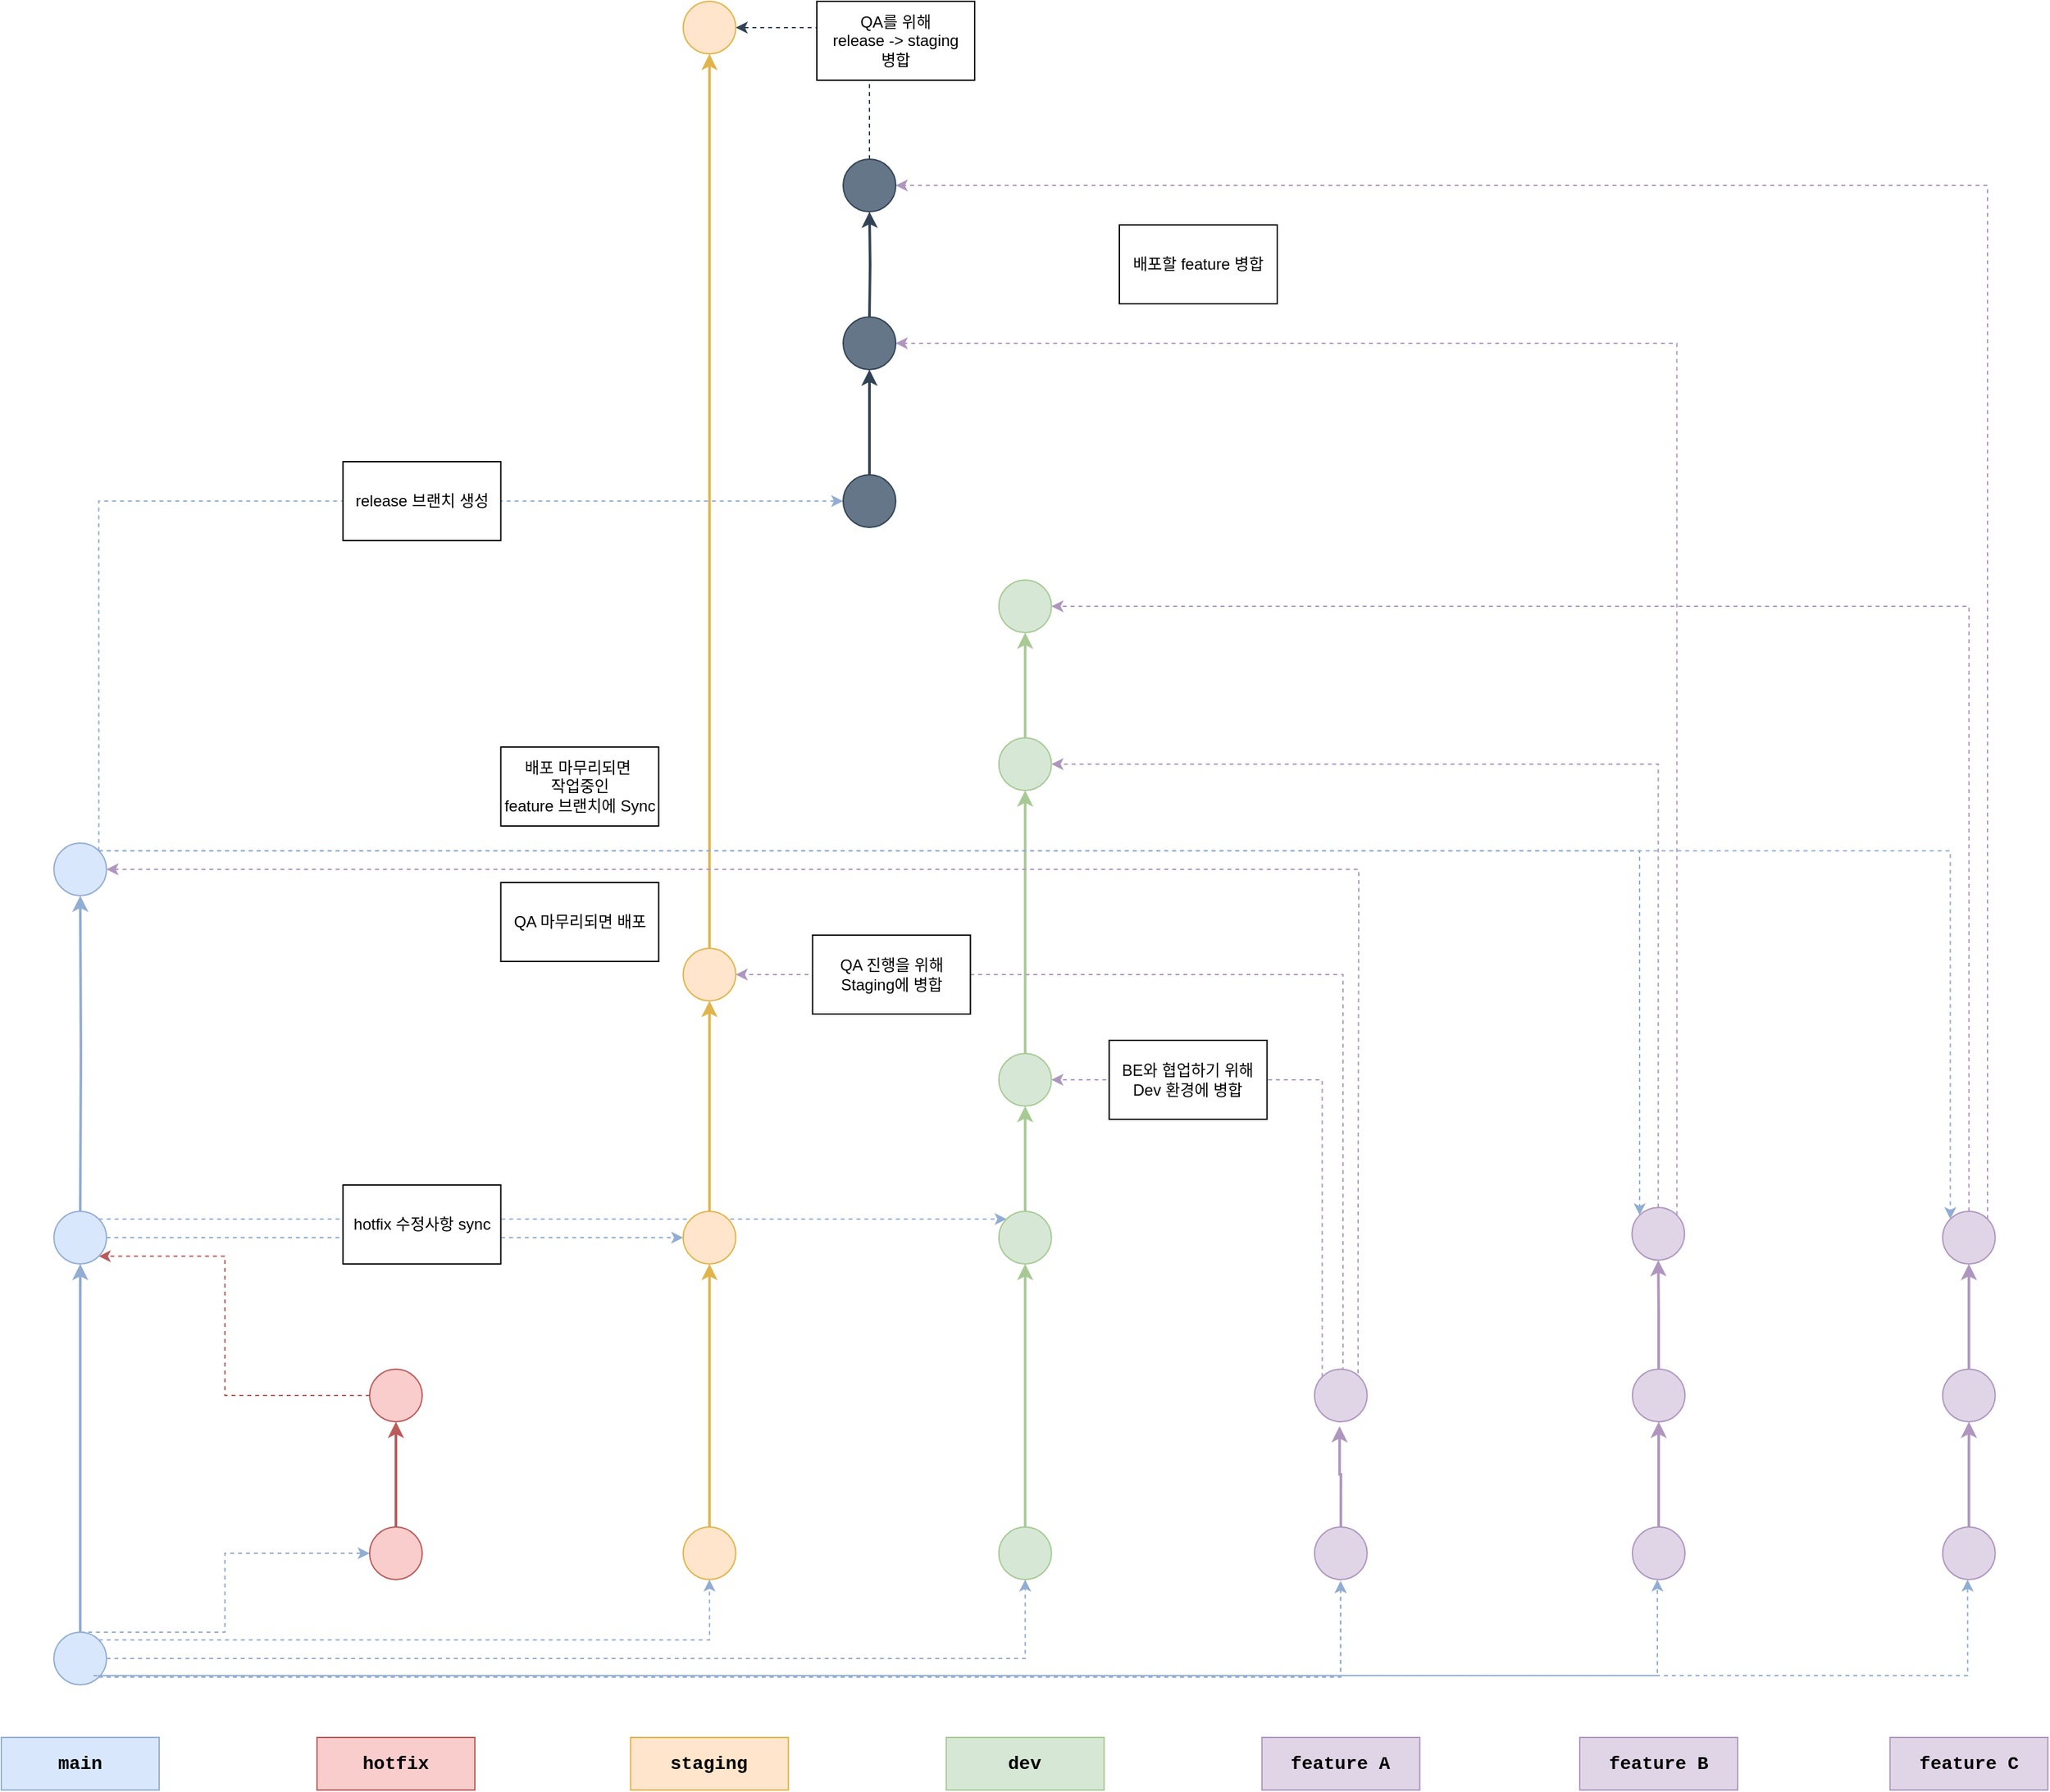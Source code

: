 <mxfile version="22.1.11" type="github">
  <diagram id="yPxyJZ8AM_hMuL3Unpa9" name="complex gitflow">
    <mxGraphModel dx="1656" dy="1047" grid="1" gridSize="10" guides="1" tooltips="1" connect="1" arrows="1" fold="1" page="1" pageScale="1" pageWidth="2336" pageHeight="1654" math="0" shadow="0">
      <root>
        <mxCell id="0" />
        <mxCell id="1" parent="0" />
        <mxCell id="uWUnNED6HEl2aK5fdaIb-13" value="main" style="text;html=1;strokeColor=#92ADD3;fillColor=#D9E7FC;align=center;verticalAlign=middle;whiteSpace=wrap;overflow=hidden;fontSize=14;fontStyle=1;fontFamily=Courier New;fillStyle=auto;gradientColor=none;" parent="1" vertex="1">
          <mxGeometry x="80" y="1520" width="120" height="40" as="geometry" />
        </mxCell>
        <mxCell id="DsjrrO5-Fy7VJKKWhKUt-2" value="staging" style="text;html=1;strokeColor=#E1B44B;fillColor=#FEE5CB;align=center;verticalAlign=middle;whiteSpace=wrap;overflow=hidden;fontSize=14;fontStyle=1;fontFamily=Courier New;" parent="1" vertex="1">
          <mxGeometry x="558.37" y="1520" width="120" height="40" as="geometry" />
        </mxCell>
        <mxCell id="DsjrrO5-Fy7VJKKWhKUt-3" value="dev" style="text;html=1;strokeColor=#A7CA95;fillColor=#D6E8D5;align=center;verticalAlign=middle;whiteSpace=wrap;overflow=hidden;fontSize=14;fontStyle=1;fontFamily=Courier New;" parent="1" vertex="1">
          <mxGeometry x="798.37" y="1520" width="120" height="40" as="geometry" />
        </mxCell>
        <mxCell id="DsjrrO5-Fy7VJKKWhKUt-4" value="feature A" style="text;html=1;strokeColor=#AF96BF;fillColor=#E0D5E6;align=center;verticalAlign=middle;whiteSpace=wrap;overflow=hidden;fontSize=14;fontStyle=1;fontFamily=Courier New;gradientColor=none;" parent="1" vertex="1">
          <mxGeometry x="1038.37" y="1520" width="120" height="40" as="geometry" />
        </mxCell>
        <mxCell id="DsjrrO5-Fy7VJKKWhKUt-5" value="hotfix" style="text;html=1;strokeColor=#BB5B5A;fillColor=#F8CDCC;align=center;verticalAlign=middle;whiteSpace=wrap;overflow=hidden;fontSize=14;fontStyle=1;fontFamily=Courier New;" parent="1" vertex="1">
          <mxGeometry x="320" y="1520" width="120" height="40" as="geometry" />
        </mxCell>
        <mxCell id="DsjrrO5-Fy7VJKKWhKUt-11" style="edgeStyle=orthogonalEdgeStyle;rounded=0;orthogonalLoop=1;jettySize=auto;html=1;entryX=0.5;entryY=1;entryDx=0;entryDy=0;strokeColor=#92ADD3;dashed=1;exitX=1;exitY=0;exitDx=0;exitDy=0;" parent="1" source="DsjrrO5-Fy7VJKKWhKUt-6" target="DsjrrO5-Fy7VJKKWhKUt-8" edge="1">
          <mxGeometry relative="1" as="geometry" />
        </mxCell>
        <mxCell id="DsjrrO5-Fy7VJKKWhKUt-15" style="edgeStyle=orthogonalEdgeStyle;rounded=0;orthogonalLoop=1;jettySize=auto;html=1;exitX=0.5;exitY=0;exitDx=0;exitDy=0;entryX=0;entryY=0.5;entryDx=0;entryDy=0;strokeColor=#92ADD3;dashed=1;" parent="1" source="DsjrrO5-Fy7VJKKWhKUt-6" target="DsjrrO5-Fy7VJKKWhKUt-7" edge="1">
          <mxGeometry relative="1" as="geometry">
            <Array as="points">
              <mxPoint x="250" y="1440" />
              <mxPoint x="250" y="1380" />
            </Array>
          </mxGeometry>
        </mxCell>
        <mxCell id="NDeMe2AMyG2oVfYetJ4Z-5" style="edgeStyle=orthogonalEdgeStyle;rounded=0;orthogonalLoop=1;jettySize=auto;html=1;entryX=0.5;entryY=1;entryDx=0;entryDy=0;strokeColor=#92ADD3;strokeWidth=2;" edge="1" parent="1" source="DsjrrO5-Fy7VJKKWhKUt-6" target="NDeMe2AMyG2oVfYetJ4Z-4">
          <mxGeometry relative="1" as="geometry" />
        </mxCell>
        <mxCell id="DsjrrO5-Fy7VJKKWhKUt-6" value="" style="ellipse;whiteSpace=wrap;html=1;aspect=fixed;fillColor=#D9E7FC;strokeColor=#92ADD3;" parent="1" vertex="1">
          <mxGeometry x="120" y="1440" width="40" height="40" as="geometry" />
        </mxCell>
        <mxCell id="NDeMe2AMyG2oVfYetJ4Z-2" value="" style="edgeStyle=orthogonalEdgeStyle;rounded=0;orthogonalLoop=1;jettySize=auto;html=1;entryX=0.5;entryY=1;entryDx=0;entryDy=0;strokeColor=#BB5B5A;strokeWidth=2;" edge="1" parent="1" source="DsjrrO5-Fy7VJKKWhKUt-7" target="NDeMe2AMyG2oVfYetJ4Z-3">
          <mxGeometry relative="1" as="geometry">
            <mxPoint x="380" y="1300" as="targetPoint" />
          </mxGeometry>
        </mxCell>
        <mxCell id="DsjrrO5-Fy7VJKKWhKUt-7" value="" style="ellipse;whiteSpace=wrap;html=1;aspect=fixed;fillColor=#F8CDCC;strokeColor=#BB5B5A;" parent="1" vertex="1">
          <mxGeometry x="360" y="1360" width="40" height="40" as="geometry" />
        </mxCell>
        <mxCell id="NDeMe2AMyG2oVfYetJ4Z-11" style="edgeStyle=orthogonalEdgeStyle;rounded=0;orthogonalLoop=1;jettySize=auto;html=1;exitX=0.5;exitY=0;exitDx=0;exitDy=0;entryX=0.5;entryY=1;entryDx=0;entryDy=0;strokeColor=#E1B44B;strokeWidth=2;" edge="1" parent="1" source="DsjrrO5-Fy7VJKKWhKUt-8" target="NDeMe2AMyG2oVfYetJ4Z-9">
          <mxGeometry relative="1" as="geometry" />
        </mxCell>
        <mxCell id="DsjrrO5-Fy7VJKKWhKUt-8" value="" style="ellipse;whiteSpace=wrap;html=1;aspect=fixed;fillColor=#FEE5CB;strokeColor=#E1B44B;" parent="1" vertex="1">
          <mxGeometry x="598.37" y="1360" width="40" height="40" as="geometry" />
        </mxCell>
        <mxCell id="NDeMe2AMyG2oVfYetJ4Z-12" style="edgeStyle=orthogonalEdgeStyle;rounded=0;orthogonalLoop=1;jettySize=auto;html=1;exitX=0.5;exitY=0;exitDx=0;exitDy=0;entryX=0.5;entryY=1;entryDx=0;entryDy=0;strokeColor=#A7CA95;strokeWidth=2;" edge="1" parent="1" source="DsjrrO5-Fy7VJKKWhKUt-9" target="NDeMe2AMyG2oVfYetJ4Z-8">
          <mxGeometry relative="1" as="geometry" />
        </mxCell>
        <mxCell id="DsjrrO5-Fy7VJKKWhKUt-9" value="" style="ellipse;whiteSpace=wrap;html=1;aspect=fixed;fillColor=#D6E8D5;strokeColor=#A7CA95;" parent="1" vertex="1">
          <mxGeometry x="838.38" y="1360" width="40" height="40" as="geometry" />
        </mxCell>
        <mxCell id="DsjrrO5-Fy7VJKKWhKUt-10" value="" style="ellipse;whiteSpace=wrap;html=1;aspect=fixed;fillColor=#E0D5E6;strokeColor=#AF96BF;" parent="1" vertex="1">
          <mxGeometry x="1078.37" y="1360" width="40" height="40" as="geometry" />
        </mxCell>
        <mxCell id="DsjrrO5-Fy7VJKKWhKUt-12" style="edgeStyle=orthogonalEdgeStyle;rounded=0;orthogonalLoop=1;jettySize=auto;html=1;entryX=0.5;entryY=1;entryDx=0;entryDy=0;exitX=1;exitY=0.5;exitDx=0;exitDy=0;strokeColor=#92ADD3;dashed=1;" parent="1" source="DsjrrO5-Fy7VJKKWhKUt-6" target="DsjrrO5-Fy7VJKKWhKUt-9" edge="1">
          <mxGeometry relative="1" as="geometry">
            <mxPoint x="232.53" y="1460" as="sourcePoint" />
            <mxPoint x="690.53" y="1400" as="targetPoint" />
          </mxGeometry>
        </mxCell>
        <mxCell id="DsjrrO5-Fy7VJKKWhKUt-14" style="edgeStyle=orthogonalEdgeStyle;rounded=0;orthogonalLoop=1;jettySize=auto;html=1;exitX=1;exitY=1;exitDx=0;exitDy=0;entryX=0.496;entryY=1.029;entryDx=0;entryDy=0;entryPerimeter=0;strokeColor=#92ADD3;dashed=1;" parent="1" source="DsjrrO5-Fy7VJKKWhKUt-6" target="DsjrrO5-Fy7VJKKWhKUt-10" edge="1">
          <mxGeometry relative="1" as="geometry" />
        </mxCell>
        <mxCell id="NDeMe2AMyG2oVfYetJ4Z-6" style="edgeStyle=orthogonalEdgeStyle;rounded=0;orthogonalLoop=1;jettySize=auto;html=1;exitX=0;exitY=0.5;exitDx=0;exitDy=0;entryX=1;entryY=1;entryDx=0;entryDy=0;strokeColor=#BB5B5A;dashed=1;" edge="1" parent="1" source="NDeMe2AMyG2oVfYetJ4Z-3" target="NDeMe2AMyG2oVfYetJ4Z-4">
          <mxGeometry relative="1" as="geometry">
            <Array as="points">
              <mxPoint x="250" y="1260" />
              <mxPoint x="250" y="1154" />
            </Array>
          </mxGeometry>
        </mxCell>
        <mxCell id="NDeMe2AMyG2oVfYetJ4Z-3" value="" style="ellipse;whiteSpace=wrap;html=1;aspect=fixed;fillColor=#F8CDCC;strokeColor=#BB5B5A;" vertex="1" parent="1">
          <mxGeometry x="360" y="1240" width="40" height="40" as="geometry" />
        </mxCell>
        <mxCell id="NDeMe2AMyG2oVfYetJ4Z-7" style="edgeStyle=orthogonalEdgeStyle;rounded=0;orthogonalLoop=1;jettySize=auto;html=1;exitX=1;exitY=0.5;exitDx=0;exitDy=0;entryX=0;entryY=0.5;entryDx=0;entryDy=0;strokeColor=#92ADD3;dashed=1;" edge="1" parent="1" source="NDeMe2AMyG2oVfYetJ4Z-4" target="NDeMe2AMyG2oVfYetJ4Z-9">
          <mxGeometry relative="1" as="geometry">
            <mxPoint x="590" y="1140.167" as="targetPoint" />
          </mxGeometry>
        </mxCell>
        <mxCell id="NDeMe2AMyG2oVfYetJ4Z-10" style="edgeStyle=orthogonalEdgeStyle;rounded=0;orthogonalLoop=1;jettySize=auto;html=1;exitX=1;exitY=0;exitDx=0;exitDy=0;entryX=0;entryY=0;entryDx=0;entryDy=0;strokeColor=#92ADD3;dashed=1;" edge="1" parent="1" source="NDeMe2AMyG2oVfYetJ4Z-4" target="NDeMe2AMyG2oVfYetJ4Z-8">
          <mxGeometry relative="1" as="geometry">
            <mxPoint x="350" y="1120" as="targetPoint" />
          </mxGeometry>
        </mxCell>
        <mxCell id="NDeMe2AMyG2oVfYetJ4Z-4" value="" style="ellipse;whiteSpace=wrap;html=1;aspect=fixed;fillColor=#D9E7FC;strokeColor=#92ADD3;" vertex="1" parent="1">
          <mxGeometry x="120" y="1120" width="40" height="40" as="geometry" />
        </mxCell>
        <mxCell id="NDeMe2AMyG2oVfYetJ4Z-8" value="" style="ellipse;whiteSpace=wrap;html=1;aspect=fixed;fillColor=#D6E8D5;strokeColor=#A7CA95;" vertex="1" parent="1">
          <mxGeometry x="838.38" y="1120" width="40" height="40" as="geometry" />
        </mxCell>
        <mxCell id="NDeMe2AMyG2oVfYetJ4Z-9" value="" style="ellipse;whiteSpace=wrap;html=1;aspect=fixed;fillColor=#FEE5CB;strokeColor=#E1B44B;" vertex="1" parent="1">
          <mxGeometry x="598.37" y="1120" width="40" height="40" as="geometry" />
        </mxCell>
        <mxCell id="NDeMe2AMyG2oVfYetJ4Z-13" value="hotfix 수정사항 sync" style="rounded=0;whiteSpace=wrap;html=1;" vertex="1" parent="1">
          <mxGeometry x="339.75" y="1100" width="120" height="60" as="geometry" />
        </mxCell>
        <mxCell id="NDeMe2AMyG2oVfYetJ4Z-24" style="edgeStyle=orthogonalEdgeStyle;rounded=0;orthogonalLoop=1;jettySize=auto;html=1;exitX=0;exitY=0;exitDx=0;exitDy=0;entryX=1;entryY=0.5;entryDx=0;entryDy=0;strokeColor=#AF96BF;dashed=1;" edge="1" parent="1" source="NDeMe2AMyG2oVfYetJ4Z-14" target="NDeMe2AMyG2oVfYetJ4Z-22">
          <mxGeometry relative="1" as="geometry">
            <Array as="points">
              <mxPoint x="1084" y="1020" />
            </Array>
          </mxGeometry>
        </mxCell>
        <mxCell id="NDeMe2AMyG2oVfYetJ4Z-14" value="" style="ellipse;whiteSpace=wrap;html=1;aspect=fixed;fillColor=#E0D5E6;strokeColor=#AF96BF;" vertex="1" parent="1">
          <mxGeometry x="1078.37" y="1240" width="40" height="40" as="geometry" />
        </mxCell>
        <mxCell id="NDeMe2AMyG2oVfYetJ4Z-15" style="edgeStyle=orthogonalEdgeStyle;rounded=0;orthogonalLoop=1;jettySize=auto;html=1;exitX=0.5;exitY=0;exitDx=0;exitDy=0;entryX=0.476;entryY=1.084;entryDx=0;entryDy=0;entryPerimeter=0;strokeColor=#AF96BF;strokeWidth=2;" edge="1" parent="1" source="DsjrrO5-Fy7VJKKWhKUt-10" target="NDeMe2AMyG2oVfYetJ4Z-14">
          <mxGeometry relative="1" as="geometry" />
        </mxCell>
        <mxCell id="NDeMe2AMyG2oVfYetJ4Z-16" value="feature B" style="text;html=1;strokeColor=#AF96BF;fillColor=#E0D5E6;align=center;verticalAlign=middle;whiteSpace=wrap;overflow=hidden;fontSize=14;fontStyle=1;fontFamily=Courier New;gradientColor=none;" vertex="1" parent="1">
          <mxGeometry x="1280" y="1520" width="120" height="40" as="geometry" />
        </mxCell>
        <mxCell id="NDeMe2AMyG2oVfYetJ4Z-17" value="" style="ellipse;whiteSpace=wrap;html=1;aspect=fixed;fillColor=#E0D5E6;strokeColor=#AF96BF;" vertex="1" parent="1">
          <mxGeometry x="1320" y="1360" width="40" height="40" as="geometry" />
        </mxCell>
        <mxCell id="NDeMe2AMyG2oVfYetJ4Z-18" value="" style="ellipse;whiteSpace=wrap;html=1;aspect=fixed;fillColor=#E0D5E6;strokeColor=#AF96BF;" vertex="1" parent="1">
          <mxGeometry x="1320" y="1240" width="40" height="40" as="geometry" />
        </mxCell>
        <mxCell id="NDeMe2AMyG2oVfYetJ4Z-19" style="edgeStyle=orthogonalEdgeStyle;rounded=0;orthogonalLoop=1;jettySize=auto;html=1;exitX=0.5;exitY=0;exitDx=0;exitDy=0;entryX=0.5;entryY=1;entryDx=0;entryDy=0;strokeColor=#AF96BF;strokeWidth=2;" edge="1" source="NDeMe2AMyG2oVfYetJ4Z-17" target="NDeMe2AMyG2oVfYetJ4Z-18" parent="1">
          <mxGeometry relative="1" as="geometry" />
        </mxCell>
        <mxCell id="NDeMe2AMyG2oVfYetJ4Z-20" style="edgeStyle=orthogonalEdgeStyle;rounded=0;orthogonalLoop=1;jettySize=auto;html=1;exitX=1;exitY=1;exitDx=0;exitDy=0;entryX=0.496;entryY=1.029;entryDx=0;entryDy=0;entryPerimeter=0;strokeColor=#92ADD3;dashed=1;" edge="1" parent="1" source="DsjrrO5-Fy7VJKKWhKUt-6" target="DsjrrO5-Fy7VJKKWhKUt-10">
          <mxGeometry relative="1" as="geometry">
            <mxPoint x="154" y="1474" as="sourcePoint" />
            <mxPoint x="1098" y="1401" as="targetPoint" />
            <Array as="points">
              <mxPoint x="1098" y="1474" />
            </Array>
          </mxGeometry>
        </mxCell>
        <mxCell id="NDeMe2AMyG2oVfYetJ4Z-21" style="edgeStyle=orthogonalEdgeStyle;rounded=0;orthogonalLoop=1;jettySize=auto;html=1;exitX=1;exitY=1;exitDx=0;exitDy=0;strokeColor=#92ADD3;dashed=1;" edge="1" parent="1" source="DsjrrO5-Fy7VJKKWhKUt-6">
          <mxGeometry relative="1" as="geometry">
            <mxPoint x="395.07" y="1472.84" as="sourcePoint" />
            <mxPoint x="1339" y="1400" as="targetPoint" />
            <Array as="points">
              <mxPoint x="154" y="1473" />
              <mxPoint x="1339" y="1473" />
            </Array>
          </mxGeometry>
        </mxCell>
        <mxCell id="NDeMe2AMyG2oVfYetJ4Z-56" style="edgeStyle=orthogonalEdgeStyle;rounded=0;orthogonalLoop=1;jettySize=auto;html=1;exitX=0.5;exitY=0;exitDx=0;exitDy=0;entryX=0.5;entryY=1;entryDx=0;entryDy=0;strokeWidth=2;strokeColor=#A7CA95;" edge="1" parent="1" source="NDeMe2AMyG2oVfYetJ4Z-22" target="NDeMe2AMyG2oVfYetJ4Z-55">
          <mxGeometry relative="1" as="geometry" />
        </mxCell>
        <mxCell id="NDeMe2AMyG2oVfYetJ4Z-22" value="" style="ellipse;whiteSpace=wrap;html=1;aspect=fixed;fillColor=#D6E8D5;strokeColor=#A7CA95;" vertex="1" parent="1">
          <mxGeometry x="838.38" y="1000" width="40" height="40" as="geometry" />
        </mxCell>
        <mxCell id="NDeMe2AMyG2oVfYetJ4Z-23" style="edgeStyle=orthogonalEdgeStyle;rounded=0;orthogonalLoop=1;jettySize=auto;html=1;exitX=0.5;exitY=0;exitDx=0;exitDy=0;entryX=0.5;entryY=1;entryDx=0;entryDy=0;strokeColor=#A7CA95;strokeWidth=2;" edge="1" parent="1" source="NDeMe2AMyG2oVfYetJ4Z-8" target="NDeMe2AMyG2oVfYetJ4Z-22">
          <mxGeometry relative="1" as="geometry">
            <mxPoint x="910" y="1260" as="sourcePoint" />
            <mxPoint x="910" y="1060" as="targetPoint" />
          </mxGeometry>
        </mxCell>
        <mxCell id="NDeMe2AMyG2oVfYetJ4Z-74" style="edgeStyle=orthogonalEdgeStyle;rounded=0;orthogonalLoop=1;jettySize=auto;html=1;exitX=0.5;exitY=0;exitDx=0;exitDy=0;entryX=0.5;entryY=1;entryDx=0;entryDy=0;strokeWidth=2;strokeColor=#E1B44B;" edge="1" parent="1" source="NDeMe2AMyG2oVfYetJ4Z-28" target="NDeMe2AMyG2oVfYetJ4Z-73">
          <mxGeometry relative="1" as="geometry" />
        </mxCell>
        <mxCell id="NDeMe2AMyG2oVfYetJ4Z-28" value="" style="ellipse;whiteSpace=wrap;html=1;aspect=fixed;fillColor=#FEE5CB;strokeColor=#E1B44B;" vertex="1" parent="1">
          <mxGeometry x="598.37" y="920" width="40" height="40" as="geometry" />
        </mxCell>
        <mxCell id="NDeMe2AMyG2oVfYetJ4Z-29" style="edgeStyle=orthogonalEdgeStyle;rounded=0;orthogonalLoop=1;jettySize=auto;html=1;entryX=0.5;entryY=1;entryDx=0;entryDy=0;strokeColor=#E1B44B;exitX=0.5;exitY=0;exitDx=0;exitDy=0;strokeWidth=2;" edge="1" parent="1" source="NDeMe2AMyG2oVfYetJ4Z-9" target="NDeMe2AMyG2oVfYetJ4Z-28">
          <mxGeometry relative="1" as="geometry">
            <mxPoint x="620" y="1120" as="sourcePoint" />
            <mxPoint x="690" y="930" as="targetPoint" />
          </mxGeometry>
        </mxCell>
        <mxCell id="NDeMe2AMyG2oVfYetJ4Z-31" style="edgeStyle=orthogonalEdgeStyle;rounded=0;orthogonalLoop=1;jettySize=auto;html=1;exitX=0.5;exitY=0;exitDx=0;exitDy=0;entryX=1;entryY=0.5;entryDx=0;entryDy=0;strokeColor=#AF96BF;dashed=1;" edge="1" parent="1" source="NDeMe2AMyG2oVfYetJ4Z-14" target="NDeMe2AMyG2oVfYetJ4Z-28">
          <mxGeometry relative="1" as="geometry">
            <mxPoint x="1094" y="1256" as="sourcePoint" />
            <mxPoint x="888" y="1030" as="targetPoint" />
            <Array as="points">
              <mxPoint x="1100" y="1240" />
              <mxPoint x="1100" y="940" />
            </Array>
          </mxGeometry>
        </mxCell>
        <mxCell id="NDeMe2AMyG2oVfYetJ4Z-65" style="edgeStyle=orthogonalEdgeStyle;rounded=0;orthogonalLoop=1;jettySize=auto;html=1;exitX=1;exitY=0;exitDx=0;exitDy=0;entryX=0;entryY=0.5;entryDx=0;entryDy=0;strokeColor=#92ADD3;dashed=1;" edge="1" parent="1" source="NDeMe2AMyG2oVfYetJ4Z-32" target="NDeMe2AMyG2oVfYetJ4Z-62">
          <mxGeometry relative="1" as="geometry">
            <mxPoint x="170" y="710" as="targetPoint" />
            <Array as="points">
              <mxPoint x="154" y="580" />
            </Array>
          </mxGeometry>
        </mxCell>
        <mxCell id="NDeMe2AMyG2oVfYetJ4Z-32" value="" style="ellipse;whiteSpace=wrap;html=1;aspect=fixed;fillColor=#D9E7FC;strokeColor=#92ADD3;" vertex="1" parent="1">
          <mxGeometry x="120" y="840" width="40" height="40" as="geometry" />
        </mxCell>
        <mxCell id="NDeMe2AMyG2oVfYetJ4Z-33" style="edgeStyle=orthogonalEdgeStyle;rounded=0;orthogonalLoop=1;jettySize=auto;html=1;entryX=0.5;entryY=1;entryDx=0;entryDy=0;strokeColor=#92ADD3;strokeWidth=2;" edge="1" parent="1" target="NDeMe2AMyG2oVfYetJ4Z-32">
          <mxGeometry relative="1" as="geometry">
            <mxPoint x="140" y="1120" as="sourcePoint" />
            <mxPoint x="190" y="890" as="targetPoint" />
          </mxGeometry>
        </mxCell>
        <mxCell id="NDeMe2AMyG2oVfYetJ4Z-34" style="edgeStyle=orthogonalEdgeStyle;rounded=0;orthogonalLoop=1;jettySize=auto;html=1;entryX=1;entryY=0.5;entryDx=0;entryDy=0;strokeColor=#AF96BF;dashed=1;exitX=0.827;exitY=0.079;exitDx=0;exitDy=0;exitPerimeter=0;" edge="1" parent="1" source="NDeMe2AMyG2oVfYetJ4Z-14" target="NDeMe2AMyG2oVfYetJ4Z-32">
          <mxGeometry relative="1" as="geometry">
            <mxPoint x="1138.37" y="1169.97" as="sourcePoint" />
            <mxPoint x="678.37" y="869.97" as="targetPoint" />
            <Array as="points">
              <mxPoint x="1111" y="1170" />
              <mxPoint x="1112" y="860" />
            </Array>
          </mxGeometry>
        </mxCell>
        <mxCell id="NDeMe2AMyG2oVfYetJ4Z-35" value="BE와 협업하기 위해 Dev 환경에 병합" style="rounded=0;whiteSpace=wrap;html=1;" vertex="1" parent="1">
          <mxGeometry x="922.25" y="990" width="120" height="60" as="geometry" />
        </mxCell>
        <mxCell id="NDeMe2AMyG2oVfYetJ4Z-36" value="QA 진행을 위해 Staging에 병합" style="rounded=0;whiteSpace=wrap;html=1;" vertex="1" parent="1">
          <mxGeometry x="696.75" y="910" width="120" height="60" as="geometry" />
        </mxCell>
        <mxCell id="NDeMe2AMyG2oVfYetJ4Z-37" value="QA 마무리되면 배포" style="rounded=0;whiteSpace=wrap;html=1;" vertex="1" parent="1">
          <mxGeometry x="459.75" y="870" width="120" height="60" as="geometry" />
        </mxCell>
        <mxCell id="NDeMe2AMyG2oVfYetJ4Z-39" value="" style="ellipse;whiteSpace=wrap;html=1;aspect=fixed;fillColor=#E0D5E6;strokeColor=#AF96BF;" vertex="1" parent="1">
          <mxGeometry x="1555.86" y="1360" width="40" height="40" as="geometry" />
        </mxCell>
        <mxCell id="NDeMe2AMyG2oVfYetJ4Z-40" value="" style="ellipse;whiteSpace=wrap;html=1;aspect=fixed;fillColor=#E0D5E6;strokeColor=#AF96BF;" vertex="1" parent="1">
          <mxGeometry x="1555.86" y="1240" width="40" height="40" as="geometry" />
        </mxCell>
        <mxCell id="NDeMe2AMyG2oVfYetJ4Z-41" style="edgeStyle=orthogonalEdgeStyle;rounded=0;orthogonalLoop=1;jettySize=auto;html=1;exitX=0.5;exitY=0;exitDx=0;exitDy=0;entryX=0.5;entryY=1;entryDx=0;entryDy=0;strokeColor=#AF96BF;strokeWidth=2;" edge="1" source="NDeMe2AMyG2oVfYetJ4Z-39" target="NDeMe2AMyG2oVfYetJ4Z-40" parent="1">
          <mxGeometry relative="1" as="geometry" />
        </mxCell>
        <mxCell id="NDeMe2AMyG2oVfYetJ4Z-42" value="feature C" style="text;html=1;strokeColor=#AF96BF;fillColor=#E0D5E6;align=center;verticalAlign=middle;whiteSpace=wrap;overflow=hidden;fontSize=14;fontStyle=1;fontFamily=Courier New;gradientColor=none;" vertex="1" parent="1">
          <mxGeometry x="1515.86" y="1520" width="120" height="40" as="geometry" />
        </mxCell>
        <mxCell id="NDeMe2AMyG2oVfYetJ4Z-43" style="edgeStyle=orthogonalEdgeStyle;rounded=0;orthogonalLoop=1;jettySize=auto;html=1;strokeColor=#92ADD3;dashed=1;" edge="1" parent="1">
          <mxGeometry relative="1" as="geometry">
            <mxPoint x="150" y="1473" as="sourcePoint" />
            <mxPoint x="1574.86" y="1400" as="targetPoint" />
            <Array as="points">
              <mxPoint x="389.86" y="1473" />
              <mxPoint x="1574.86" y="1473" />
            </Array>
          </mxGeometry>
        </mxCell>
        <mxCell id="NDeMe2AMyG2oVfYetJ4Z-46" style="edgeStyle=orthogonalEdgeStyle;rounded=0;orthogonalLoop=1;jettySize=auto;html=1;exitX=1;exitY=0;exitDx=0;exitDy=0;entryX=0;entryY=0;entryDx=0;entryDy=0;dashed=1;strokeColor=#92ADD3;" edge="1" target="NDeMe2AMyG2oVfYetJ4Z-47" parent="1" source="NDeMe2AMyG2oVfYetJ4Z-32">
          <mxGeometry relative="1" as="geometry">
            <mxPoint x="153.68" y="723.07" as="sourcePoint" />
          </mxGeometry>
        </mxCell>
        <mxCell id="NDeMe2AMyG2oVfYetJ4Z-57" style="edgeStyle=orthogonalEdgeStyle;rounded=0;orthogonalLoop=1;jettySize=auto;html=1;exitX=0.5;exitY=0;exitDx=0;exitDy=0;entryX=1;entryY=0.5;entryDx=0;entryDy=0;strokeColor=#AF96BF;dashed=1;" edge="1" parent="1" source="NDeMe2AMyG2oVfYetJ4Z-47" target="NDeMe2AMyG2oVfYetJ4Z-55">
          <mxGeometry relative="1" as="geometry" />
        </mxCell>
        <mxCell id="NDeMe2AMyG2oVfYetJ4Z-66" style="edgeStyle=orthogonalEdgeStyle;rounded=0;orthogonalLoop=1;jettySize=auto;html=1;exitX=1;exitY=0;exitDx=0;exitDy=0;entryX=1;entryY=0.5;entryDx=0;entryDy=0;strokeColor=#AF96BF;dashed=1;" edge="1" parent="1" source="NDeMe2AMyG2oVfYetJ4Z-47" target="NDeMe2AMyG2oVfYetJ4Z-67">
          <mxGeometry relative="1" as="geometry">
            <Array as="points">
              <mxPoint x="1354" y="460" />
            </Array>
          </mxGeometry>
        </mxCell>
        <mxCell id="NDeMe2AMyG2oVfYetJ4Z-47" value="" style="ellipse;whiteSpace=wrap;html=1;aspect=fixed;fillColor=#E0D5E6;strokeColor=#AF96BF;" vertex="1" parent="1">
          <mxGeometry x="1319.68" y="1117.07" width="40" height="40" as="geometry" />
        </mxCell>
        <mxCell id="NDeMe2AMyG2oVfYetJ4Z-71" style="edgeStyle=orthogonalEdgeStyle;rounded=0;orthogonalLoop=1;jettySize=auto;html=1;exitX=1;exitY=0;exitDx=0;exitDy=0;entryX=1;entryY=0.5;entryDx=0;entryDy=0;strokeColor=#AF96BF;dashed=1;" edge="1" parent="1" source="NDeMe2AMyG2oVfYetJ4Z-48" target="NDeMe2AMyG2oVfYetJ4Z-69">
          <mxGeometry relative="1" as="geometry">
            <Array as="points">
              <mxPoint x="1590" y="340" />
            </Array>
          </mxGeometry>
        </mxCell>
        <mxCell id="NDeMe2AMyG2oVfYetJ4Z-48" value="" style="ellipse;whiteSpace=wrap;html=1;aspect=fixed;fillColor=#E0D5E6;strokeColor=#AF96BF;" vertex="1" parent="1">
          <mxGeometry x="1555.86" y="1120" width="40" height="40" as="geometry" />
        </mxCell>
        <mxCell id="NDeMe2AMyG2oVfYetJ4Z-49" style="edgeStyle=orthogonalEdgeStyle;rounded=0;orthogonalLoop=1;jettySize=auto;html=1;exitX=1;exitY=0;exitDx=0;exitDy=0;dashed=1;strokeColor=#92ADD3;entryX=0;entryY=0;entryDx=0;entryDy=0;" edge="1" target="NDeMe2AMyG2oVfYetJ4Z-48" parent="1" source="NDeMe2AMyG2oVfYetJ4Z-32">
          <mxGeometry relative="1" as="geometry">
            <mxPoint x="154" y="726" as="sourcePoint" />
          </mxGeometry>
        </mxCell>
        <mxCell id="NDeMe2AMyG2oVfYetJ4Z-52" style="edgeStyle=orthogonalEdgeStyle;rounded=0;orthogonalLoop=1;jettySize=auto;html=1;entryX=0.5;entryY=1;entryDx=0;entryDy=0;strokeColor=#AF96BF;strokeWidth=2;exitX=0.5;exitY=0;exitDx=0;exitDy=0;" edge="1" parent="1" source="NDeMe2AMyG2oVfYetJ4Z-18" target="NDeMe2AMyG2oVfYetJ4Z-47">
          <mxGeometry relative="1" as="geometry">
            <mxPoint x="1340" y="1220" as="sourcePoint" />
            <mxPoint x="1360" y="1170" as="targetPoint" />
          </mxGeometry>
        </mxCell>
        <mxCell id="NDeMe2AMyG2oVfYetJ4Z-54" style="edgeStyle=orthogonalEdgeStyle;rounded=0;orthogonalLoop=1;jettySize=auto;html=1;entryX=0.5;entryY=1;entryDx=0;entryDy=0;strokeColor=#AF96BF;strokeWidth=2;exitX=0.5;exitY=0;exitDx=0;exitDy=0;" edge="1" parent="1" source="NDeMe2AMyG2oVfYetJ4Z-40" target="NDeMe2AMyG2oVfYetJ4Z-48">
          <mxGeometry relative="1" as="geometry">
            <mxPoint x="1540" y="1253" as="sourcePoint" />
            <mxPoint x="1540" y="1170" as="targetPoint" />
          </mxGeometry>
        </mxCell>
        <mxCell id="NDeMe2AMyG2oVfYetJ4Z-61" style="edgeStyle=orthogonalEdgeStyle;rounded=0;orthogonalLoop=1;jettySize=auto;html=1;exitX=0.5;exitY=0;exitDx=0;exitDy=0;entryX=0.5;entryY=1;entryDx=0;entryDy=0;strokeWidth=2;strokeColor=#A7CA95;" edge="1" parent="1" source="NDeMe2AMyG2oVfYetJ4Z-55" target="NDeMe2AMyG2oVfYetJ4Z-60">
          <mxGeometry relative="1" as="geometry" />
        </mxCell>
        <mxCell id="NDeMe2AMyG2oVfYetJ4Z-55" value="" style="ellipse;whiteSpace=wrap;html=1;aspect=fixed;fillColor=#D6E8D5;strokeColor=#A7CA95;" vertex="1" parent="1">
          <mxGeometry x="838.38" y="760" width="40" height="40" as="geometry" />
        </mxCell>
        <mxCell id="NDeMe2AMyG2oVfYetJ4Z-58" value="배포 마무리되면&amp;nbsp;&lt;br&gt;작업중인 &lt;br&gt;feature 브랜치에 Sync" style="rounded=0;whiteSpace=wrap;html=1;" vertex="1" parent="1">
          <mxGeometry x="459.75" y="767" width="120" height="60" as="geometry" />
        </mxCell>
        <mxCell id="NDeMe2AMyG2oVfYetJ4Z-59" style="edgeStyle=orthogonalEdgeStyle;rounded=0;orthogonalLoop=1;jettySize=auto;html=1;exitX=0.5;exitY=0;exitDx=0;exitDy=0;strokeColor=#AF96BF;dashed=1;entryX=1;entryY=0.5;entryDx=0;entryDy=0;" edge="1" parent="1" source="NDeMe2AMyG2oVfYetJ4Z-48" target="NDeMe2AMyG2oVfYetJ4Z-60">
          <mxGeometry relative="1" as="geometry">
            <mxPoint x="1652" y="817" as="sourcePoint" />
            <mxPoint x="1050" y="620" as="targetPoint" />
          </mxGeometry>
        </mxCell>
        <mxCell id="NDeMe2AMyG2oVfYetJ4Z-60" value="" style="ellipse;whiteSpace=wrap;html=1;aspect=fixed;fillColor=#D6E8D5;strokeColor=#A7CA95;" vertex="1" parent="1">
          <mxGeometry x="838.38" y="640" width="40" height="40" as="geometry" />
        </mxCell>
        <mxCell id="NDeMe2AMyG2oVfYetJ4Z-68" style="edgeStyle=orthogonalEdgeStyle;rounded=0;orthogonalLoop=1;jettySize=auto;html=1;exitX=0.5;exitY=0;exitDx=0;exitDy=0;entryX=0.5;entryY=1;entryDx=0;entryDy=0;strokeColor=#314354;strokeWidth=2;" edge="1" parent="1" source="NDeMe2AMyG2oVfYetJ4Z-62" target="NDeMe2AMyG2oVfYetJ4Z-67">
          <mxGeometry relative="1" as="geometry" />
        </mxCell>
        <mxCell id="NDeMe2AMyG2oVfYetJ4Z-62" value="" style="ellipse;whiteSpace=wrap;html=1;aspect=fixed;fillColor=#647687;strokeColor=#314354;fontColor=#ffffff;" vertex="1" parent="1">
          <mxGeometry x="720" y="560" width="40" height="40" as="geometry" />
        </mxCell>
        <mxCell id="NDeMe2AMyG2oVfYetJ4Z-63" value="release 브랜치 생성" style="rounded=0;whiteSpace=wrap;html=1;" vertex="1" parent="1">
          <mxGeometry x="339.75" y="550" width="120" height="60" as="geometry" />
        </mxCell>
        <mxCell id="NDeMe2AMyG2oVfYetJ4Z-67" value="" style="ellipse;whiteSpace=wrap;html=1;aspect=fixed;fillColor=#647687;strokeColor=#314354;fontColor=#ffffff;" vertex="1" parent="1">
          <mxGeometry x="720" y="440" width="40" height="40" as="geometry" />
        </mxCell>
        <mxCell id="NDeMe2AMyG2oVfYetJ4Z-75" style="edgeStyle=orthogonalEdgeStyle;rounded=0;orthogonalLoop=1;jettySize=auto;html=1;exitX=0.5;exitY=0;exitDx=0;exitDy=0;entryX=1;entryY=0.5;entryDx=0;entryDy=0;strokeColor=#314354;dashed=1;" edge="1" parent="1" source="NDeMe2AMyG2oVfYetJ4Z-69" target="NDeMe2AMyG2oVfYetJ4Z-73">
          <mxGeometry relative="1" as="geometry" />
        </mxCell>
        <mxCell id="NDeMe2AMyG2oVfYetJ4Z-69" value="" style="ellipse;whiteSpace=wrap;html=1;aspect=fixed;fillColor=#647687;strokeColor=#314354;fontColor=#ffffff;" vertex="1" parent="1">
          <mxGeometry x="720" y="320" width="40" height="40" as="geometry" />
        </mxCell>
        <mxCell id="NDeMe2AMyG2oVfYetJ4Z-70" style="edgeStyle=orthogonalEdgeStyle;rounded=0;orthogonalLoop=1;jettySize=auto;html=1;entryX=0.5;entryY=1;entryDx=0;entryDy=0;strokeColor=#314354;strokeWidth=2;" edge="1" parent="1" target="NDeMe2AMyG2oVfYetJ4Z-69">
          <mxGeometry relative="1" as="geometry">
            <mxPoint x="740" y="440" as="sourcePoint" />
            <mxPoint x="750" y="490" as="targetPoint" />
          </mxGeometry>
        </mxCell>
        <mxCell id="NDeMe2AMyG2oVfYetJ4Z-72" value="배포할 feature 병합" style="rounded=0;whiteSpace=wrap;html=1;" vertex="1" parent="1">
          <mxGeometry x="930" y="370" width="120" height="60" as="geometry" />
        </mxCell>
        <mxCell id="NDeMe2AMyG2oVfYetJ4Z-73" value="" style="ellipse;whiteSpace=wrap;html=1;aspect=fixed;fillColor=#FEE5CB;strokeColor=#E1B44B;" vertex="1" parent="1">
          <mxGeometry x="598.37" y="200" width="40" height="40" as="geometry" />
        </mxCell>
        <mxCell id="NDeMe2AMyG2oVfYetJ4Z-77" value="QA를 위해&lt;br&gt;release -&amp;gt; staging&lt;br&gt;병합" style="rounded=0;whiteSpace=wrap;html=1;" vertex="1" parent="1">
          <mxGeometry x="700" y="200" width="120" height="60" as="geometry" />
        </mxCell>
      </root>
    </mxGraphModel>
  </diagram>
</mxfile>
